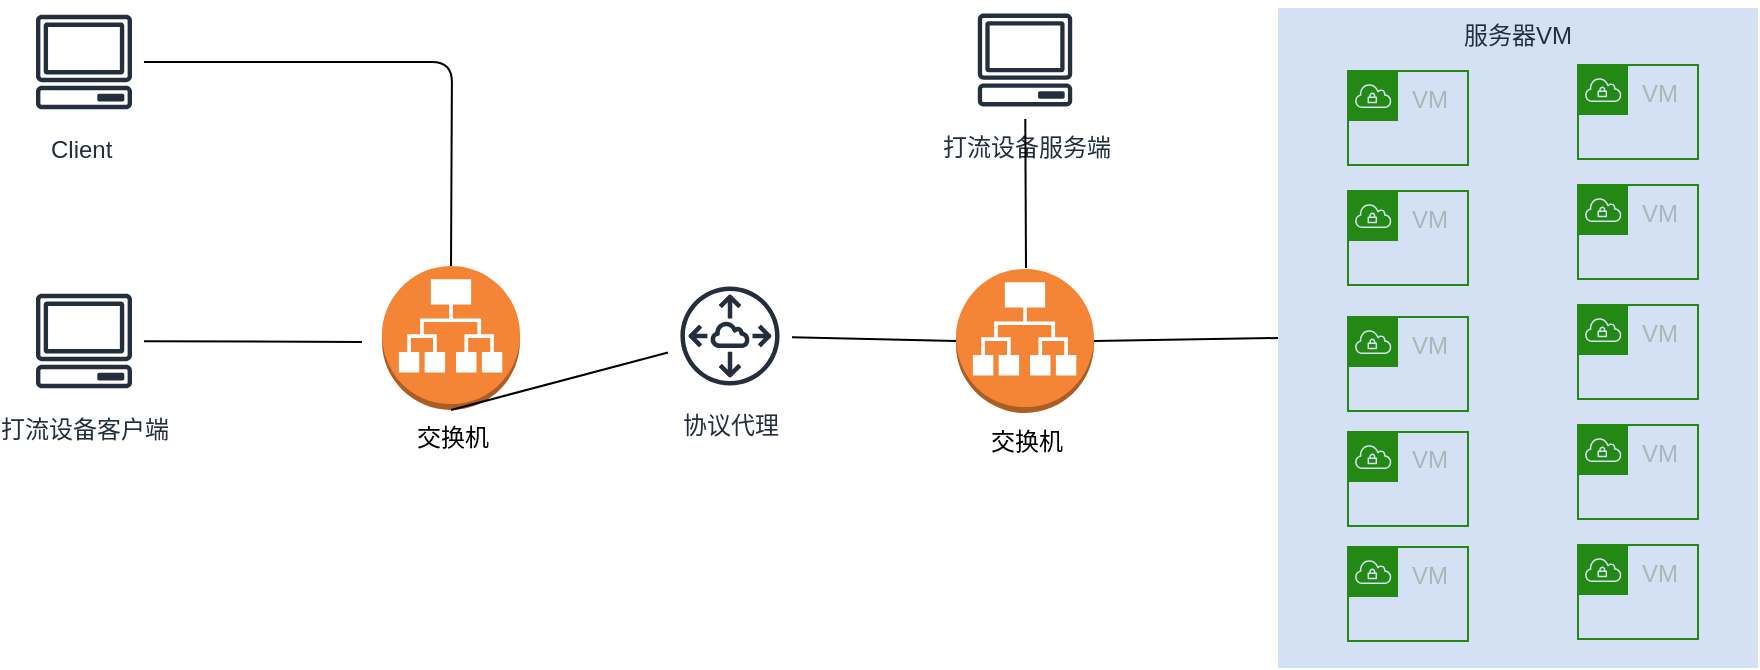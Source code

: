 <mxfile pages="1" version="11.2.5" type="github"><diagram id="GrK4m48vgrWvgUW0Wzbo" name="Page-1"><mxGraphModel dx="1342" dy="184" grid="0" gridSize="10" guides="1" tooltips="1" connect="1" arrows="1" fold="1" page="0" pageScale="1" pageWidth="827" pageHeight="1169" math="0" shadow="0"><root><mxCell id="0"/><mxCell id="1" parent="0"/><mxCell id="hUYPLocLraj1dItbJM1K-1" value="服务器VM" style="fillColor=#D4E1F5;strokeColor=none;dashed=0;verticalAlign=top;fontStyle=0;fontColor=#232F3D;" parent="1" vertex="1"><mxGeometry x="792" y="466" width="240" height="330" as="geometry"/></mxCell><mxCell id="hUYPLocLraj1dItbJM1K-6" value="Client&amp;nbsp;" style="outlineConnect=0;fontColor=#232F3E;gradientColor=none;strokeColor=#232F3E;fillColor=#ffffff;dashed=0;verticalLabelPosition=bottom;verticalAlign=top;align=center;html=1;fontSize=12;fontStyle=0;aspect=fixed;shape=mxgraph.aws4.resourceIcon;resIcon=mxgraph.aws4.client;" parent="1" vertex="1"><mxGeometry x="165" y="463" width="60" height="60" as="geometry"/></mxCell><mxCell id="hUYPLocLraj1dItbJM1K-10" value="打流设备服务端" style="outlineConnect=0;fontColor=#232F3E;gradientColor=none;strokeColor=#232F3E;fillColor=#ffffff;dashed=0;verticalLabelPosition=bottom;verticalAlign=top;align=center;html=1;fontSize=12;fontStyle=0;aspect=fixed;shape=mxgraph.aws4.resourceIcon;resIcon=mxgraph.aws4.client;" parent="1" vertex="1"><mxGeometry x="636" y="462.5" width="59" height="59" as="geometry"/></mxCell><mxCell id="hUYPLocLraj1dItbJM1K-15" value="VM" style="points=[[0,0],[0.25,0],[0.5,0],[0.75,0],[1,0],[1,0.25],[1,0.5],[1,0.75],[1,1],[0.75,1],[0.5,1],[0.25,1],[0,1],[0,0.75],[0,0.5],[0,0.25]];outlineConnect=0;gradientColor=none;html=1;whiteSpace=wrap;fontSize=12;fontStyle=0;shape=mxgraph.aws4.group;grIcon=mxgraph.aws4.group_vpc;strokeColor=#248814;fillColor=none;verticalAlign=top;align=left;spacingLeft=30;fontColor=#AAB7B8;dashed=0;" parent="1" vertex="1"><mxGeometry x="827" y="497.5" width="60" height="47" as="geometry"/></mxCell><mxCell id="hUYPLocLraj1dItbJM1K-16" value="VM" style="points=[[0,0],[0.25,0],[0.5,0],[0.75,0],[1,0],[1,0.25],[1,0.5],[1,0.75],[1,1],[0.75,1],[0.5,1],[0.25,1],[0,1],[0,0.75],[0,0.5],[0,0.25]];outlineConnect=0;gradientColor=none;html=1;whiteSpace=wrap;fontSize=12;fontStyle=0;shape=mxgraph.aws4.group;grIcon=mxgraph.aws4.group_vpc;strokeColor=#248814;fillColor=none;verticalAlign=top;align=left;spacingLeft=30;fontColor=#AAB7B8;dashed=0;" parent="1" vertex="1"><mxGeometry x="827" y="557.5" width="60" height="47" as="geometry"/></mxCell><mxCell id="hUYPLocLraj1dItbJM1K-17" value="VM" style="points=[[0,0],[0.25,0],[0.5,0],[0.75,0],[1,0],[1,0.25],[1,0.5],[1,0.75],[1,1],[0.75,1],[0.5,1],[0.25,1],[0,1],[0,0.75],[0,0.5],[0,0.25]];outlineConnect=0;gradientColor=none;html=1;whiteSpace=wrap;fontSize=12;fontStyle=0;shape=mxgraph.aws4.group;grIcon=mxgraph.aws4.group_vpc;strokeColor=#248814;fillColor=none;verticalAlign=top;align=left;spacingLeft=30;fontColor=#AAB7B8;dashed=0;" parent="1" vertex="1"><mxGeometry x="827" y="620.5" width="60" height="47" as="geometry"/></mxCell><mxCell id="hUYPLocLraj1dItbJM1K-18" value="VM" style="points=[[0,0],[0.25,0],[0.5,0],[0.75,0],[1,0],[1,0.25],[1,0.5],[1,0.75],[1,1],[0.75,1],[0.5,1],[0.25,1],[0,1],[0,0.75],[0,0.5],[0,0.25]];outlineConnect=0;gradientColor=none;html=1;whiteSpace=wrap;fontSize=12;fontStyle=0;shape=mxgraph.aws4.group;grIcon=mxgraph.aws4.group_vpc;strokeColor=#248814;fillColor=none;verticalAlign=top;align=left;spacingLeft=30;fontColor=#AAB7B8;dashed=0;" parent="1" vertex="1"><mxGeometry x="827" y="678" width="60" height="47" as="geometry"/></mxCell><mxCell id="hUYPLocLraj1dItbJM1K-19" value="VM" style="points=[[0,0],[0.25,0],[0.5,0],[0.75,0],[1,0],[1,0.25],[1,0.5],[1,0.75],[1,1],[0.75,1],[0.5,1],[0.25,1],[0,1],[0,0.75],[0,0.5],[0,0.25]];outlineConnect=0;gradientColor=none;html=1;whiteSpace=wrap;fontSize=12;fontStyle=0;shape=mxgraph.aws4.group;grIcon=mxgraph.aws4.group_vpc;strokeColor=#248814;fillColor=none;verticalAlign=top;align=left;spacingLeft=30;fontColor=#AAB7B8;dashed=0;" parent="1" vertex="1"><mxGeometry x="827" y="735.5" width="60" height="47" as="geometry"/></mxCell><mxCell id="hUYPLocLraj1dItbJM1K-20" value="交换机" style="outlineConnect=0;dashed=0;verticalLabelPosition=bottom;verticalAlign=top;align=center;html=1;shape=mxgraph.aws3.application_load_balancer;fillColor=#F58536;gradientColor=none;" parent="1" vertex="1"><mxGeometry x="344" y="595" width="69" height="72" as="geometry"/></mxCell><mxCell id="hUYPLocLraj1dItbJM1K-21" value="VM" style="points=[[0,0],[0.25,0],[0.5,0],[0.75,0],[1,0],[1,0.25],[1,0.5],[1,0.75],[1,1],[0.75,1],[0.5,1],[0.25,1],[0,1],[0,0.75],[0,0.5],[0,0.25]];outlineConnect=0;gradientColor=none;html=1;whiteSpace=wrap;fontSize=12;fontStyle=0;shape=mxgraph.aws4.group;grIcon=mxgraph.aws4.group_vpc;strokeColor=#248814;fillColor=none;verticalAlign=top;align=left;spacingLeft=30;fontColor=#AAB7B8;dashed=0;" parent="1" vertex="1"><mxGeometry x="942" y="494.5" width="60" height="47" as="geometry"/></mxCell><mxCell id="hUYPLocLraj1dItbJM1K-22" value="VM" style="points=[[0,0],[0.25,0],[0.5,0],[0.75,0],[1,0],[1,0.25],[1,0.5],[1,0.75],[1,1],[0.75,1],[0.5,1],[0.25,1],[0,1],[0,0.75],[0,0.5],[0,0.25]];outlineConnect=0;gradientColor=none;html=1;whiteSpace=wrap;fontSize=12;fontStyle=0;shape=mxgraph.aws4.group;grIcon=mxgraph.aws4.group_vpc;strokeColor=#248814;fillColor=none;verticalAlign=top;align=left;spacingLeft=30;fontColor=#AAB7B8;dashed=0;" parent="1" vertex="1"><mxGeometry x="942" y="554.5" width="60" height="47" as="geometry"/></mxCell><mxCell id="hUYPLocLraj1dItbJM1K-23" value="VM" style="points=[[0,0],[0.25,0],[0.5,0],[0.75,0],[1,0],[1,0.25],[1,0.5],[1,0.75],[1,1],[0.75,1],[0.5,1],[0.25,1],[0,1],[0,0.75],[0,0.5],[0,0.25]];outlineConnect=0;gradientColor=none;html=1;whiteSpace=wrap;fontSize=12;fontStyle=0;shape=mxgraph.aws4.group;grIcon=mxgraph.aws4.group_vpc;strokeColor=#248814;fillColor=none;verticalAlign=top;align=left;spacingLeft=30;fontColor=#AAB7B8;dashed=0;" parent="1" vertex="1"><mxGeometry x="942" y="614.5" width="60" height="47" as="geometry"/></mxCell><mxCell id="hUYPLocLraj1dItbJM1K-24" value="VM" style="points=[[0,0],[0.25,0],[0.5,0],[0.75,0],[1,0],[1,0.25],[1,0.5],[1,0.75],[1,1],[0.75,1],[0.5,1],[0.25,1],[0,1],[0,0.75],[0,0.5],[0,0.25]];outlineConnect=0;gradientColor=none;html=1;whiteSpace=wrap;fontSize=12;fontStyle=0;shape=mxgraph.aws4.group;grIcon=mxgraph.aws4.group_vpc;strokeColor=#248814;fillColor=none;verticalAlign=top;align=left;spacingLeft=30;fontColor=#AAB7B8;dashed=0;" parent="1" vertex="1"><mxGeometry x="942" y="674.5" width="60" height="47" as="geometry"/></mxCell><mxCell id="hUYPLocLraj1dItbJM1K-25" value="VM" style="points=[[0,0],[0.25,0],[0.5,0],[0.75,0],[1,0],[1,0.25],[1,0.5],[1,0.75],[1,1],[0.75,1],[0.5,1],[0.25,1],[0,1],[0,0.75],[0,0.5],[0,0.25]];outlineConnect=0;gradientColor=none;html=1;whiteSpace=wrap;fontSize=12;fontStyle=0;shape=mxgraph.aws4.group;grIcon=mxgraph.aws4.group_vpc;strokeColor=#248814;fillColor=none;verticalAlign=top;align=left;spacingLeft=30;fontColor=#AAB7B8;dashed=0;" parent="1" vertex="1"><mxGeometry x="942" y="734.5" width="60" height="47" as="geometry"/></mxCell><mxCell id="hUYPLocLraj1dItbJM1K-29" value="协议代理" style="outlineConnect=0;fontColor=#232F3E;gradientColor=none;strokeColor=#232F3E;fillColor=#ffffff;dashed=0;verticalLabelPosition=bottom;verticalAlign=top;align=center;html=1;fontSize=12;fontStyle=0;aspect=fixed;shape=mxgraph.aws4.resourceIcon;resIcon=mxgraph.aws4.peering;" parent="1" vertex="1"><mxGeometry x="487" y="599" width="62" height="62" as="geometry"/></mxCell><mxCell id="3lNdtzb_9w9FMitdOh1q-10" value="打流设备客户端" style="outlineConnect=0;fontColor=#232F3E;gradientColor=none;strokeColor=#232F3E;fillColor=#ffffff;dashed=0;verticalLabelPosition=bottom;verticalAlign=top;align=center;html=1;fontSize=12;fontStyle=0;aspect=fixed;shape=mxgraph.aws4.resourceIcon;resIcon=mxgraph.aws4.client;" vertex="1" parent="1"><mxGeometry x="165" y="602.5" width="60" height="60" as="geometry"/></mxCell><mxCell id="3lNdtzb_9w9FMitdOh1q-27" value="" style="endArrow=none;html=1;" edge="1" parent="1" source="3lNdtzb_9w9FMitdOh1q-10"><mxGeometry width="50" height="50" relative="1" as="geometry"><mxPoint x="149" y="870" as="sourcePoint"/><mxPoint x="334" y="633" as="targetPoint"/></mxGeometry></mxCell><mxCell id="3lNdtzb_9w9FMitdOh1q-28" value="" style="endArrow=none;html=1;exitX=0.5;exitY=1;exitDx=0;exitDy=0;exitPerimeter=0;" edge="1" parent="1" source="hUYPLocLraj1dItbJM1K-20" target="hUYPLocLraj1dItbJM1K-29"><mxGeometry width="50" height="50" relative="1" as="geometry"><mxPoint x="149" y="870" as="sourcePoint"/><mxPoint x="199" y="820" as="targetPoint"/></mxGeometry></mxCell><mxCell id="3lNdtzb_9w9FMitdOh1q-30" value="" style="endArrow=none;html=1;" edge="1" parent="1" source="hUYPLocLraj1dItbJM1K-10"><mxGeometry width="50" height="50" relative="1" as="geometry"><mxPoint x="149" y="942" as="sourcePoint"/><mxPoint x="666" y="596" as="targetPoint"/></mxGeometry></mxCell><mxCell id="3lNdtzb_9w9FMitdOh1q-36" value="交换机" style="outlineConnect=0;dashed=0;verticalLabelPosition=bottom;verticalAlign=top;align=center;html=1;shape=mxgraph.aws3.application_load_balancer;fillColor=#F58536;gradientColor=none;" vertex="1" parent="1"><mxGeometry x="631" y="596.5" width="69" height="72" as="geometry"/></mxCell><mxCell id="3lNdtzb_9w9FMitdOh1q-39" value="" style="endArrow=none;html=1;exitX=0;exitY=0.5;exitDx=0;exitDy=0;exitPerimeter=0;" edge="1" parent="1" source="3lNdtzb_9w9FMitdOh1q-36" target="hUYPLocLraj1dItbJM1K-29"><mxGeometry width="50" height="50" relative="1" as="geometry"><mxPoint x="149" y="889" as="sourcePoint"/><mxPoint x="199" y="839" as="targetPoint"/></mxGeometry></mxCell><mxCell id="3lNdtzb_9w9FMitdOh1q-40" value="" style="endArrow=none;html=1;exitX=0;exitY=0.5;exitDx=0;exitDy=0;entryX=1;entryY=0.5;entryDx=0;entryDy=0;entryPerimeter=0;" edge="1" parent="1" source="hUYPLocLraj1dItbJM1K-1" target="3lNdtzb_9w9FMitdOh1q-36"><mxGeometry width="50" height="50" relative="1" as="geometry"><mxPoint x="149" y="867" as="sourcePoint"/><mxPoint x="199" y="817" as="targetPoint"/></mxGeometry></mxCell><mxCell id="3lNdtzb_9w9FMitdOh1q-43" value="" style="endArrow=none;html=1;entryX=0.5;entryY=0;entryDx=0;entryDy=0;entryPerimeter=0;" edge="1" parent="1" source="hUYPLocLraj1dItbJM1K-6" target="hUYPLocLraj1dItbJM1K-20"><mxGeometry width="50" height="50" relative="1" as="geometry"><mxPoint x="225" y="492.601" as="sourcePoint"/><mxPoint x="378.5" y="595" as="targetPoint"/><Array as="points"><mxPoint x="379" y="493"/></Array></mxGeometry></mxCell></root></mxGraphModel></diagram></mxfile>